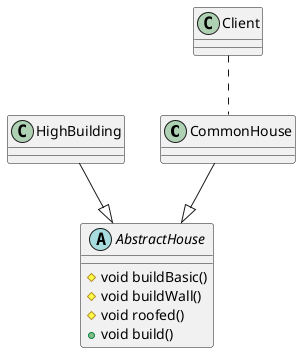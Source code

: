 @startuml
class CommonHouse
class HighBuilding
class Client

CommonHouse --|> AbstractHouse
HighBuilding --|> AbstractHouse
Client .. CommonHouse

abstract class AbstractHouse {
#void buildBasic()
#void buildWall()
#void roofed()
+void build()
}


@enduml